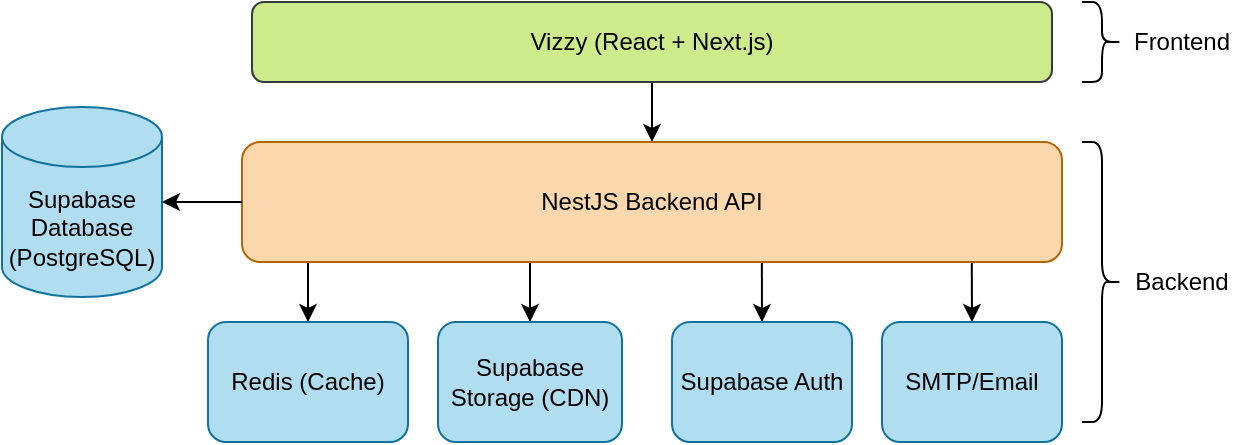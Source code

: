 <mxfile version="27.0.2">
  <diagram name="Page-1" id="ZtRXckprSfWWWMWI-0DX">
    <mxGraphModel dx="983" dy="580" grid="1" gridSize="10" guides="1" tooltips="1" connect="1" arrows="1" fold="1" page="1" pageScale="1" pageWidth="850" pageHeight="1100" math="0" shadow="0">
      <root>
        <mxCell id="0" />
        <mxCell id="1" parent="0" />
        <mxCell id="u3RBaRpEE6LbFSr3Mo1L-11" style="edgeStyle=orthogonalEdgeStyle;rounded=0;orthogonalLoop=1;jettySize=auto;html=1;exitX=0.5;exitY=1;exitDx=0;exitDy=0;" parent="1" source="u3RBaRpEE6LbFSr3Mo1L-6" target="u3RBaRpEE6LbFSr3Mo1L-7" edge="1">
          <mxGeometry relative="1" as="geometry">
            <Array as="points" />
          </mxGeometry>
        </mxCell>
        <mxCell id="u3RBaRpEE6LbFSr3Mo1L-6" value="&lt;font&gt;Vizzy (React + Next.js)&lt;/font&gt;" style="rounded=1;whiteSpace=wrap;html=1;fillColor=#cdeb8b;strokeColor=#36393d;" parent="1" vertex="1">
          <mxGeometry x="225" y="170" width="400" height="40" as="geometry" />
        </mxCell>
        <mxCell id="mVj3izY6Q9iM32bNOUG2-7" style="edgeStyle=orthogonalEdgeStyle;rounded=0;orthogonalLoop=1;jettySize=auto;html=1;entryX=0.5;entryY=0;entryDx=0;entryDy=0;" parent="1" source="u3RBaRpEE6LbFSr3Mo1L-7" target="u3RBaRpEE6LbFSr3Mo1L-10" edge="1">
          <mxGeometry relative="1" as="geometry">
            <Array as="points">
              <mxPoint x="364" y="310" />
              <mxPoint x="364" y="310" />
            </Array>
          </mxGeometry>
        </mxCell>
        <mxCell id="mVj3izY6Q9iM32bNOUG2-8" style="edgeStyle=orthogonalEdgeStyle;rounded=0;orthogonalLoop=1;jettySize=auto;html=1;entryX=0.5;entryY=0;entryDx=0;entryDy=0;" parent="1" source="u3RBaRpEE6LbFSr3Mo1L-7" target="mVj3izY6Q9iM32bNOUG2-6" edge="1">
          <mxGeometry relative="1" as="geometry">
            <Array as="points">
              <mxPoint x="253" y="310" />
              <mxPoint x="253" y="310" />
            </Array>
          </mxGeometry>
        </mxCell>
        <mxCell id="PoyKjKw98sfO0v0QUkvC-18" style="edgeStyle=orthogonalEdgeStyle;rounded=0;orthogonalLoop=1;jettySize=auto;html=1;entryX=0.5;entryY=0;entryDx=0;entryDy=0;exitX=0.634;exitY=1.004;exitDx=0;exitDy=0;exitPerimeter=0;" edge="1" parent="1" source="u3RBaRpEE6LbFSr3Mo1L-7" target="u3RBaRpEE6LbFSr3Mo1L-8">
          <mxGeometry relative="1" as="geometry" />
        </mxCell>
        <mxCell id="PoyKjKw98sfO0v0QUkvC-19" style="edgeStyle=orthogonalEdgeStyle;rounded=0;orthogonalLoop=1;jettySize=auto;html=1;entryX=0.5;entryY=0;entryDx=0;entryDy=0;exitX=0.89;exitY=0.997;exitDx=0;exitDy=0;exitPerimeter=0;" edge="1" parent="1" source="u3RBaRpEE6LbFSr3Mo1L-7" target="u3RBaRpEE6LbFSr3Mo1L-37">
          <mxGeometry relative="1" as="geometry" />
        </mxCell>
        <mxCell id="u3RBaRpEE6LbFSr3Mo1L-7" value="NestJS Backend API" style="rounded=1;whiteSpace=wrap;html=1;fillColor=#fad7ac;fillStyle=solid;strokeColor=#b46504;" parent="1" vertex="1">
          <mxGeometry x="220" y="240" width="410" height="60" as="geometry" />
        </mxCell>
        <mxCell id="u3RBaRpEE6LbFSr3Mo1L-8" value="Supabase Auth" style="rounded=1;whiteSpace=wrap;html=1;fillColor=#b1ddf0;glass=0;shadow=0;strokeColor=#10739e;" parent="1" vertex="1">
          <mxGeometry x="435" y="330" width="90" height="60" as="geometry" />
        </mxCell>
        <mxCell id="u3RBaRpEE6LbFSr3Mo1L-10" value="Supabase Storage (CDN)" style="rounded=1;whiteSpace=wrap;html=1;fillColor=#b1ddf0;strokeColor=#10739e;" parent="1" vertex="1">
          <mxGeometry x="318" y="330" width="92" height="60" as="geometry" />
        </mxCell>
        <mxCell id="u3RBaRpEE6LbFSr3Mo1L-19" value="Supabase Database (PostgreSQL)" style="shape=cylinder3;whiteSpace=wrap;html=1;boundedLbl=1;backgroundOutline=1;size=15;fillColor=#b1ddf0;strokeColor=#10739e;" parent="1" vertex="1">
          <mxGeometry x="100" y="222.5" width="80" height="95" as="geometry" />
        </mxCell>
        <mxCell id="u3RBaRpEE6LbFSr3Mo1L-22" style="edgeStyle=orthogonalEdgeStyle;rounded=0;orthogonalLoop=1;jettySize=auto;html=1;entryX=1;entryY=0.5;entryDx=0;entryDy=0;entryPerimeter=0;" parent="1" source="u3RBaRpEE6LbFSr3Mo1L-7" target="u3RBaRpEE6LbFSr3Mo1L-19" edge="1">
          <mxGeometry relative="1" as="geometry" />
        </mxCell>
        <mxCell id="u3RBaRpEE6LbFSr3Mo1L-27" value="Frontend" style="text;html=1;align=center;verticalAlign=middle;whiteSpace=wrap;rounded=0;" parent="1" vertex="1">
          <mxGeometry x="660" y="175" width="60" height="30" as="geometry" />
        </mxCell>
        <mxCell id="u3RBaRpEE6LbFSr3Mo1L-29" value="Backend" style="text;html=1;align=center;verticalAlign=middle;whiteSpace=wrap;rounded=0;" parent="1" vertex="1">
          <mxGeometry x="660" y="295" width="60" height="30" as="geometry" />
        </mxCell>
        <mxCell id="u3RBaRpEE6LbFSr3Mo1L-30" value="" style="shape=curlyBracket;whiteSpace=wrap;html=1;rounded=1;flipH=1;labelPosition=right;verticalLabelPosition=middle;align=left;verticalAlign=middle;" parent="1" vertex="1">
          <mxGeometry x="640" y="170" width="20" height="40" as="geometry" />
        </mxCell>
        <mxCell id="u3RBaRpEE6LbFSr3Mo1L-31" value="" style="shape=curlyBracket;whiteSpace=wrap;html=1;rounded=1;flipH=1;labelPosition=right;verticalLabelPosition=middle;align=left;verticalAlign=middle;" parent="1" vertex="1">
          <mxGeometry x="640" y="240" width="20" height="140" as="geometry" />
        </mxCell>
        <mxCell id="u3RBaRpEE6LbFSr3Mo1L-37" value="SMTP/Email" style="rounded=1;whiteSpace=wrap;html=1;fillColor=#b1ddf0;strokeColor=#10739e;" parent="1" vertex="1">
          <mxGeometry x="540" y="330" width="90" height="60" as="geometry" />
        </mxCell>
        <mxCell id="mVj3izY6Q9iM32bNOUG2-6" value="Redis (Cache)" style="rounded=1;whiteSpace=wrap;html=1;fillColor=#b1ddf0;strokeColor=#10739e;" parent="1" vertex="1">
          <mxGeometry x="203" y="330" width="100" height="60" as="geometry" />
        </mxCell>
      </root>
    </mxGraphModel>
  </diagram>
</mxfile>
